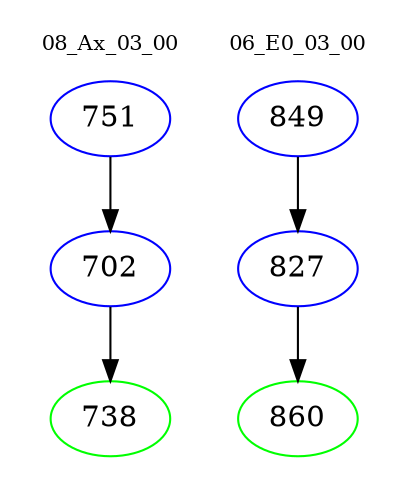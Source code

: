 digraph{
subgraph cluster_0 {
color = white
label = "08_Ax_03_00";
fontsize=10;
T0_751 [label="751", color="blue"]
T0_751 -> T0_702 [color="black"]
T0_702 [label="702", color="blue"]
T0_702 -> T0_738 [color="black"]
T0_738 [label="738", color="green"]
}
subgraph cluster_1 {
color = white
label = "06_E0_03_00";
fontsize=10;
T1_849 [label="849", color="blue"]
T1_849 -> T1_827 [color="black"]
T1_827 [label="827", color="blue"]
T1_827 -> T1_860 [color="black"]
T1_860 [label="860", color="green"]
}
}

